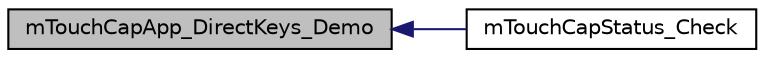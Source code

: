 digraph "mTouchCapApp_DirectKeys_Demo"
{
  edge [fontname="Helvetica",fontsize="10",labelfontname="Helvetica",labelfontsize="10"];
  node [fontname="Helvetica",fontsize="10",shape=record];
  rankdir="LR";
  Node1 [label="mTouchCapApp_DirectKeys_Demo",height=0.2,width=0.4,color="black", fillcolor="grey75", style="filled", fontcolor="black"];
  Node1 -> Node2 [dir="back",color="midnightblue",fontsize="10",style="solid",fontname="Helvetica"];
  Node2 [label="mTouchCapStatus_Check",height=0.2,width=0.4,color="black", fillcolor="white", style="filled",URL="$m_touch_cap_status_8c.html#a3339a80a469c0bd6e945640c9166d133"];
}
